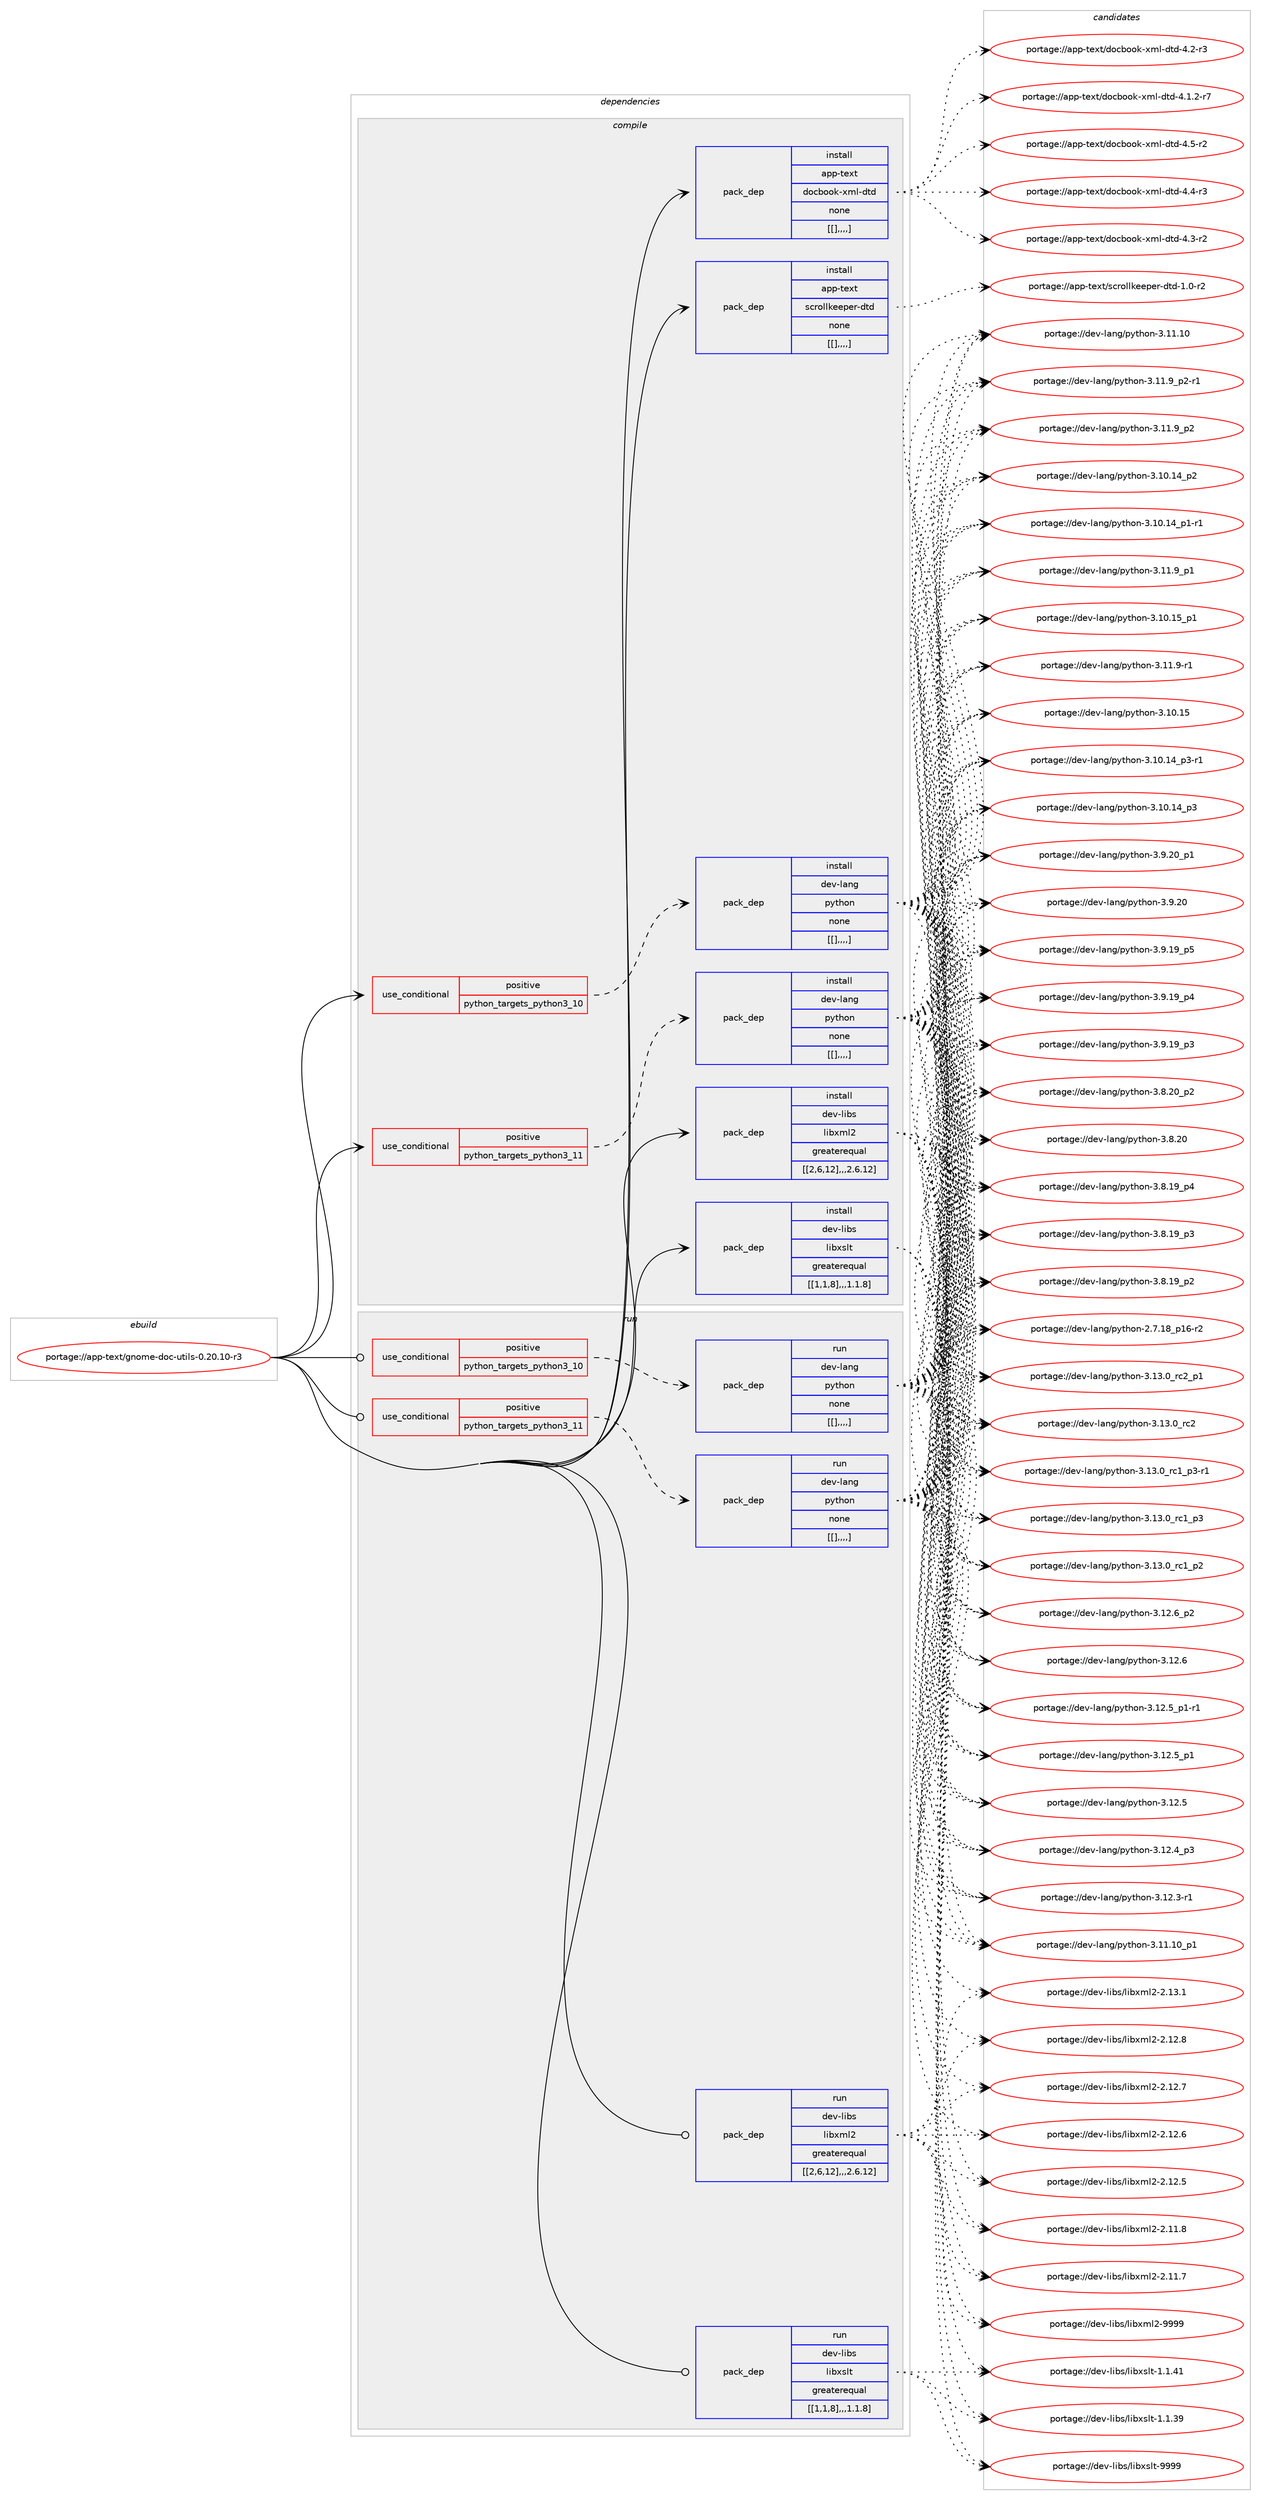 digraph prolog {

# *************
# Graph options
# *************

newrank=true;
concentrate=true;
compound=true;
graph [rankdir=LR,fontname=Helvetica,fontsize=10,ranksep=1.5];#, ranksep=2.5, nodesep=0.2];
edge  [arrowhead=vee];
node  [fontname=Helvetica,fontsize=10];

# **********
# The ebuild
# **********

subgraph cluster_leftcol {
color=gray;
label=<<i>ebuild</i>>;
id [label="portage://app-text/gnome-doc-utils-0.20.10-r3", color=red, width=4, href="../app-text/gnome-doc-utils-0.20.10-r3.svg"];
}

# ****************
# The dependencies
# ****************

subgraph cluster_midcol {
color=gray;
label=<<i>dependencies</i>>;
subgraph cluster_compile {
fillcolor="#eeeeee";
style=filled;
label=<<i>compile</i>>;
subgraph cond15336 {
dependency55245 [label=<<TABLE BORDER="0" CELLBORDER="1" CELLSPACING="0" CELLPADDING="4"><TR><TD ROWSPAN="3" CELLPADDING="10">use_conditional</TD></TR><TR><TD>positive</TD></TR><TR><TD>python_targets_python3_10</TD></TR></TABLE>>, shape=none, color=red];
subgraph pack39420 {
dependency55246 [label=<<TABLE BORDER="0" CELLBORDER="1" CELLSPACING="0" CELLPADDING="4" WIDTH="220"><TR><TD ROWSPAN="6" CELLPADDING="30">pack_dep</TD></TR><TR><TD WIDTH="110">install</TD></TR><TR><TD>dev-lang</TD></TR><TR><TD>python</TD></TR><TR><TD>none</TD></TR><TR><TD>[[],,,,]</TD></TR></TABLE>>, shape=none, color=blue];
}
dependency55245:e -> dependency55246:w [weight=20,style="dashed",arrowhead="vee"];
}
id:e -> dependency55245:w [weight=20,style="solid",arrowhead="vee"];
subgraph cond15337 {
dependency55247 [label=<<TABLE BORDER="0" CELLBORDER="1" CELLSPACING="0" CELLPADDING="4"><TR><TD ROWSPAN="3" CELLPADDING="10">use_conditional</TD></TR><TR><TD>positive</TD></TR><TR><TD>python_targets_python3_11</TD></TR></TABLE>>, shape=none, color=red];
subgraph pack39421 {
dependency55248 [label=<<TABLE BORDER="0" CELLBORDER="1" CELLSPACING="0" CELLPADDING="4" WIDTH="220"><TR><TD ROWSPAN="6" CELLPADDING="30">pack_dep</TD></TR><TR><TD WIDTH="110">install</TD></TR><TR><TD>dev-lang</TD></TR><TR><TD>python</TD></TR><TR><TD>none</TD></TR><TR><TD>[[],,,,]</TD></TR></TABLE>>, shape=none, color=blue];
}
dependency55247:e -> dependency55248:w [weight=20,style="dashed",arrowhead="vee"];
}
id:e -> dependency55247:w [weight=20,style="solid",arrowhead="vee"];
subgraph pack39422 {
dependency55249 [label=<<TABLE BORDER="0" CELLBORDER="1" CELLSPACING="0" CELLPADDING="4" WIDTH="220"><TR><TD ROWSPAN="6" CELLPADDING="30">pack_dep</TD></TR><TR><TD WIDTH="110">install</TD></TR><TR><TD>app-text</TD></TR><TR><TD>docbook-xml-dtd</TD></TR><TR><TD>none</TD></TR><TR><TD>[[],,,,]</TD></TR></TABLE>>, shape=none, color=blue];
}
id:e -> dependency55249:w [weight=20,style="solid",arrowhead="vee"];
subgraph pack39423 {
dependency55250 [label=<<TABLE BORDER="0" CELLBORDER="1" CELLSPACING="0" CELLPADDING="4" WIDTH="220"><TR><TD ROWSPAN="6" CELLPADDING="30">pack_dep</TD></TR><TR><TD WIDTH="110">install</TD></TR><TR><TD>app-text</TD></TR><TR><TD>scrollkeeper-dtd</TD></TR><TR><TD>none</TD></TR><TR><TD>[[],,,,]</TD></TR></TABLE>>, shape=none, color=blue];
}
id:e -> dependency55250:w [weight=20,style="solid",arrowhead="vee"];
subgraph pack39424 {
dependency55251 [label=<<TABLE BORDER="0" CELLBORDER="1" CELLSPACING="0" CELLPADDING="4" WIDTH="220"><TR><TD ROWSPAN="6" CELLPADDING="30">pack_dep</TD></TR><TR><TD WIDTH="110">install</TD></TR><TR><TD>dev-libs</TD></TR><TR><TD>libxml2</TD></TR><TR><TD>greaterequal</TD></TR><TR><TD>[[2,6,12],,,2.6.12]</TD></TR></TABLE>>, shape=none, color=blue];
}
id:e -> dependency55251:w [weight=20,style="solid",arrowhead="vee"];
subgraph pack39425 {
dependency55252 [label=<<TABLE BORDER="0" CELLBORDER="1" CELLSPACING="0" CELLPADDING="4" WIDTH="220"><TR><TD ROWSPAN="6" CELLPADDING="30">pack_dep</TD></TR><TR><TD WIDTH="110">install</TD></TR><TR><TD>dev-libs</TD></TR><TR><TD>libxslt</TD></TR><TR><TD>greaterequal</TD></TR><TR><TD>[[1,1,8],,,1.1.8]</TD></TR></TABLE>>, shape=none, color=blue];
}
id:e -> dependency55252:w [weight=20,style="solid",arrowhead="vee"];
}
subgraph cluster_compileandrun {
fillcolor="#eeeeee";
style=filled;
label=<<i>compile and run</i>>;
}
subgraph cluster_run {
fillcolor="#eeeeee";
style=filled;
label=<<i>run</i>>;
subgraph cond15338 {
dependency55253 [label=<<TABLE BORDER="0" CELLBORDER="1" CELLSPACING="0" CELLPADDING="4"><TR><TD ROWSPAN="3" CELLPADDING="10">use_conditional</TD></TR><TR><TD>positive</TD></TR><TR><TD>python_targets_python3_10</TD></TR></TABLE>>, shape=none, color=red];
subgraph pack39426 {
dependency55254 [label=<<TABLE BORDER="0" CELLBORDER="1" CELLSPACING="0" CELLPADDING="4" WIDTH="220"><TR><TD ROWSPAN="6" CELLPADDING="30">pack_dep</TD></TR><TR><TD WIDTH="110">run</TD></TR><TR><TD>dev-lang</TD></TR><TR><TD>python</TD></TR><TR><TD>none</TD></TR><TR><TD>[[],,,,]</TD></TR></TABLE>>, shape=none, color=blue];
}
dependency55253:e -> dependency55254:w [weight=20,style="dashed",arrowhead="vee"];
}
id:e -> dependency55253:w [weight=20,style="solid",arrowhead="odot"];
subgraph cond15339 {
dependency55255 [label=<<TABLE BORDER="0" CELLBORDER="1" CELLSPACING="0" CELLPADDING="4"><TR><TD ROWSPAN="3" CELLPADDING="10">use_conditional</TD></TR><TR><TD>positive</TD></TR><TR><TD>python_targets_python3_11</TD></TR></TABLE>>, shape=none, color=red];
subgraph pack39427 {
dependency55256 [label=<<TABLE BORDER="0" CELLBORDER="1" CELLSPACING="0" CELLPADDING="4" WIDTH="220"><TR><TD ROWSPAN="6" CELLPADDING="30">pack_dep</TD></TR><TR><TD WIDTH="110">run</TD></TR><TR><TD>dev-lang</TD></TR><TR><TD>python</TD></TR><TR><TD>none</TD></TR><TR><TD>[[],,,,]</TD></TR></TABLE>>, shape=none, color=blue];
}
dependency55255:e -> dependency55256:w [weight=20,style="dashed",arrowhead="vee"];
}
id:e -> dependency55255:w [weight=20,style="solid",arrowhead="odot"];
subgraph pack39428 {
dependency55257 [label=<<TABLE BORDER="0" CELLBORDER="1" CELLSPACING="0" CELLPADDING="4" WIDTH="220"><TR><TD ROWSPAN="6" CELLPADDING="30">pack_dep</TD></TR><TR><TD WIDTH="110">run</TD></TR><TR><TD>dev-libs</TD></TR><TR><TD>libxml2</TD></TR><TR><TD>greaterequal</TD></TR><TR><TD>[[2,6,12],,,2.6.12]</TD></TR></TABLE>>, shape=none, color=blue];
}
id:e -> dependency55257:w [weight=20,style="solid",arrowhead="odot"];
subgraph pack39429 {
dependency55258 [label=<<TABLE BORDER="0" CELLBORDER="1" CELLSPACING="0" CELLPADDING="4" WIDTH="220"><TR><TD ROWSPAN="6" CELLPADDING="30">pack_dep</TD></TR><TR><TD WIDTH="110">run</TD></TR><TR><TD>dev-libs</TD></TR><TR><TD>libxslt</TD></TR><TR><TD>greaterequal</TD></TR><TR><TD>[[1,1,8],,,1.1.8]</TD></TR></TABLE>>, shape=none, color=blue];
}
id:e -> dependency55258:w [weight=20,style="solid",arrowhead="odot"];
}
}

# **************
# The candidates
# **************

subgraph cluster_choices {
rank=same;
color=gray;
label=<<i>candidates</i>>;

subgraph choice39420 {
color=black;
nodesep=1;
choice100101118451089711010347112121116104111110455146495146489511499509511249 [label="portage://dev-lang/python-3.13.0_rc2_p1", color=red, width=4,href="../dev-lang/python-3.13.0_rc2_p1.svg"];
choice10010111845108971101034711212111610411111045514649514648951149950 [label="portage://dev-lang/python-3.13.0_rc2", color=red, width=4,href="../dev-lang/python-3.13.0_rc2.svg"];
choice1001011184510897110103471121211161041111104551464951464895114994995112514511449 [label="portage://dev-lang/python-3.13.0_rc1_p3-r1", color=red, width=4,href="../dev-lang/python-3.13.0_rc1_p3-r1.svg"];
choice100101118451089711010347112121116104111110455146495146489511499499511251 [label="portage://dev-lang/python-3.13.0_rc1_p3", color=red, width=4,href="../dev-lang/python-3.13.0_rc1_p3.svg"];
choice100101118451089711010347112121116104111110455146495146489511499499511250 [label="portage://dev-lang/python-3.13.0_rc1_p2", color=red, width=4,href="../dev-lang/python-3.13.0_rc1_p2.svg"];
choice100101118451089711010347112121116104111110455146495046549511250 [label="portage://dev-lang/python-3.12.6_p2", color=red, width=4,href="../dev-lang/python-3.12.6_p2.svg"];
choice10010111845108971101034711212111610411111045514649504654 [label="portage://dev-lang/python-3.12.6", color=red, width=4,href="../dev-lang/python-3.12.6.svg"];
choice1001011184510897110103471121211161041111104551464950465395112494511449 [label="portage://dev-lang/python-3.12.5_p1-r1", color=red, width=4,href="../dev-lang/python-3.12.5_p1-r1.svg"];
choice100101118451089711010347112121116104111110455146495046539511249 [label="portage://dev-lang/python-3.12.5_p1", color=red, width=4,href="../dev-lang/python-3.12.5_p1.svg"];
choice10010111845108971101034711212111610411111045514649504653 [label="portage://dev-lang/python-3.12.5", color=red, width=4,href="../dev-lang/python-3.12.5.svg"];
choice100101118451089711010347112121116104111110455146495046529511251 [label="portage://dev-lang/python-3.12.4_p3", color=red, width=4,href="../dev-lang/python-3.12.4_p3.svg"];
choice100101118451089711010347112121116104111110455146495046514511449 [label="portage://dev-lang/python-3.12.3-r1", color=red, width=4,href="../dev-lang/python-3.12.3-r1.svg"];
choice10010111845108971101034711212111610411111045514649494649489511249 [label="portage://dev-lang/python-3.11.10_p1", color=red, width=4,href="../dev-lang/python-3.11.10_p1.svg"];
choice1001011184510897110103471121211161041111104551464949464948 [label="portage://dev-lang/python-3.11.10", color=red, width=4,href="../dev-lang/python-3.11.10.svg"];
choice1001011184510897110103471121211161041111104551464949465795112504511449 [label="portage://dev-lang/python-3.11.9_p2-r1", color=red, width=4,href="../dev-lang/python-3.11.9_p2-r1.svg"];
choice100101118451089711010347112121116104111110455146494946579511250 [label="portage://dev-lang/python-3.11.9_p2", color=red, width=4,href="../dev-lang/python-3.11.9_p2.svg"];
choice100101118451089711010347112121116104111110455146494946579511249 [label="portage://dev-lang/python-3.11.9_p1", color=red, width=4,href="../dev-lang/python-3.11.9_p1.svg"];
choice100101118451089711010347112121116104111110455146494946574511449 [label="portage://dev-lang/python-3.11.9-r1", color=red, width=4,href="../dev-lang/python-3.11.9-r1.svg"];
choice10010111845108971101034711212111610411111045514649484649539511249 [label="portage://dev-lang/python-3.10.15_p1", color=red, width=4,href="../dev-lang/python-3.10.15_p1.svg"];
choice1001011184510897110103471121211161041111104551464948464953 [label="portage://dev-lang/python-3.10.15", color=red, width=4,href="../dev-lang/python-3.10.15.svg"];
choice100101118451089711010347112121116104111110455146494846495295112514511449 [label="portage://dev-lang/python-3.10.14_p3-r1", color=red, width=4,href="../dev-lang/python-3.10.14_p3-r1.svg"];
choice10010111845108971101034711212111610411111045514649484649529511251 [label="portage://dev-lang/python-3.10.14_p3", color=red, width=4,href="../dev-lang/python-3.10.14_p3.svg"];
choice10010111845108971101034711212111610411111045514649484649529511250 [label="portage://dev-lang/python-3.10.14_p2", color=red, width=4,href="../dev-lang/python-3.10.14_p2.svg"];
choice100101118451089711010347112121116104111110455146494846495295112494511449 [label="portage://dev-lang/python-3.10.14_p1-r1", color=red, width=4,href="../dev-lang/python-3.10.14_p1-r1.svg"];
choice100101118451089711010347112121116104111110455146574650489511249 [label="portage://dev-lang/python-3.9.20_p1", color=red, width=4,href="../dev-lang/python-3.9.20_p1.svg"];
choice10010111845108971101034711212111610411111045514657465048 [label="portage://dev-lang/python-3.9.20", color=red, width=4,href="../dev-lang/python-3.9.20.svg"];
choice100101118451089711010347112121116104111110455146574649579511253 [label="portage://dev-lang/python-3.9.19_p5", color=red, width=4,href="../dev-lang/python-3.9.19_p5.svg"];
choice100101118451089711010347112121116104111110455146574649579511252 [label="portage://dev-lang/python-3.9.19_p4", color=red, width=4,href="../dev-lang/python-3.9.19_p4.svg"];
choice100101118451089711010347112121116104111110455146574649579511251 [label="portage://dev-lang/python-3.9.19_p3", color=red, width=4,href="../dev-lang/python-3.9.19_p3.svg"];
choice100101118451089711010347112121116104111110455146564650489511250 [label="portage://dev-lang/python-3.8.20_p2", color=red, width=4,href="../dev-lang/python-3.8.20_p2.svg"];
choice10010111845108971101034711212111610411111045514656465048 [label="portage://dev-lang/python-3.8.20", color=red, width=4,href="../dev-lang/python-3.8.20.svg"];
choice100101118451089711010347112121116104111110455146564649579511252 [label="portage://dev-lang/python-3.8.19_p4", color=red, width=4,href="../dev-lang/python-3.8.19_p4.svg"];
choice100101118451089711010347112121116104111110455146564649579511251 [label="portage://dev-lang/python-3.8.19_p3", color=red, width=4,href="../dev-lang/python-3.8.19_p3.svg"];
choice100101118451089711010347112121116104111110455146564649579511250 [label="portage://dev-lang/python-3.8.19_p2", color=red, width=4,href="../dev-lang/python-3.8.19_p2.svg"];
choice100101118451089711010347112121116104111110455046554649569511249544511450 [label="portage://dev-lang/python-2.7.18_p16-r2", color=red, width=4,href="../dev-lang/python-2.7.18_p16-r2.svg"];
dependency55246:e -> choice100101118451089711010347112121116104111110455146495146489511499509511249:w [style=dotted,weight="100"];
dependency55246:e -> choice10010111845108971101034711212111610411111045514649514648951149950:w [style=dotted,weight="100"];
dependency55246:e -> choice1001011184510897110103471121211161041111104551464951464895114994995112514511449:w [style=dotted,weight="100"];
dependency55246:e -> choice100101118451089711010347112121116104111110455146495146489511499499511251:w [style=dotted,weight="100"];
dependency55246:e -> choice100101118451089711010347112121116104111110455146495146489511499499511250:w [style=dotted,weight="100"];
dependency55246:e -> choice100101118451089711010347112121116104111110455146495046549511250:w [style=dotted,weight="100"];
dependency55246:e -> choice10010111845108971101034711212111610411111045514649504654:w [style=dotted,weight="100"];
dependency55246:e -> choice1001011184510897110103471121211161041111104551464950465395112494511449:w [style=dotted,weight="100"];
dependency55246:e -> choice100101118451089711010347112121116104111110455146495046539511249:w [style=dotted,weight="100"];
dependency55246:e -> choice10010111845108971101034711212111610411111045514649504653:w [style=dotted,weight="100"];
dependency55246:e -> choice100101118451089711010347112121116104111110455146495046529511251:w [style=dotted,weight="100"];
dependency55246:e -> choice100101118451089711010347112121116104111110455146495046514511449:w [style=dotted,weight="100"];
dependency55246:e -> choice10010111845108971101034711212111610411111045514649494649489511249:w [style=dotted,weight="100"];
dependency55246:e -> choice1001011184510897110103471121211161041111104551464949464948:w [style=dotted,weight="100"];
dependency55246:e -> choice1001011184510897110103471121211161041111104551464949465795112504511449:w [style=dotted,weight="100"];
dependency55246:e -> choice100101118451089711010347112121116104111110455146494946579511250:w [style=dotted,weight="100"];
dependency55246:e -> choice100101118451089711010347112121116104111110455146494946579511249:w [style=dotted,weight="100"];
dependency55246:e -> choice100101118451089711010347112121116104111110455146494946574511449:w [style=dotted,weight="100"];
dependency55246:e -> choice10010111845108971101034711212111610411111045514649484649539511249:w [style=dotted,weight="100"];
dependency55246:e -> choice1001011184510897110103471121211161041111104551464948464953:w [style=dotted,weight="100"];
dependency55246:e -> choice100101118451089711010347112121116104111110455146494846495295112514511449:w [style=dotted,weight="100"];
dependency55246:e -> choice10010111845108971101034711212111610411111045514649484649529511251:w [style=dotted,weight="100"];
dependency55246:e -> choice10010111845108971101034711212111610411111045514649484649529511250:w [style=dotted,weight="100"];
dependency55246:e -> choice100101118451089711010347112121116104111110455146494846495295112494511449:w [style=dotted,weight="100"];
dependency55246:e -> choice100101118451089711010347112121116104111110455146574650489511249:w [style=dotted,weight="100"];
dependency55246:e -> choice10010111845108971101034711212111610411111045514657465048:w [style=dotted,weight="100"];
dependency55246:e -> choice100101118451089711010347112121116104111110455146574649579511253:w [style=dotted,weight="100"];
dependency55246:e -> choice100101118451089711010347112121116104111110455146574649579511252:w [style=dotted,weight="100"];
dependency55246:e -> choice100101118451089711010347112121116104111110455146574649579511251:w [style=dotted,weight="100"];
dependency55246:e -> choice100101118451089711010347112121116104111110455146564650489511250:w [style=dotted,weight="100"];
dependency55246:e -> choice10010111845108971101034711212111610411111045514656465048:w [style=dotted,weight="100"];
dependency55246:e -> choice100101118451089711010347112121116104111110455146564649579511252:w [style=dotted,weight="100"];
dependency55246:e -> choice100101118451089711010347112121116104111110455146564649579511251:w [style=dotted,weight="100"];
dependency55246:e -> choice100101118451089711010347112121116104111110455146564649579511250:w [style=dotted,weight="100"];
dependency55246:e -> choice100101118451089711010347112121116104111110455046554649569511249544511450:w [style=dotted,weight="100"];
}
subgraph choice39421 {
color=black;
nodesep=1;
choice100101118451089711010347112121116104111110455146495146489511499509511249 [label="portage://dev-lang/python-3.13.0_rc2_p1", color=red, width=4,href="../dev-lang/python-3.13.0_rc2_p1.svg"];
choice10010111845108971101034711212111610411111045514649514648951149950 [label="portage://dev-lang/python-3.13.0_rc2", color=red, width=4,href="../dev-lang/python-3.13.0_rc2.svg"];
choice1001011184510897110103471121211161041111104551464951464895114994995112514511449 [label="portage://dev-lang/python-3.13.0_rc1_p3-r1", color=red, width=4,href="../dev-lang/python-3.13.0_rc1_p3-r1.svg"];
choice100101118451089711010347112121116104111110455146495146489511499499511251 [label="portage://dev-lang/python-3.13.0_rc1_p3", color=red, width=4,href="../dev-lang/python-3.13.0_rc1_p3.svg"];
choice100101118451089711010347112121116104111110455146495146489511499499511250 [label="portage://dev-lang/python-3.13.0_rc1_p2", color=red, width=4,href="../dev-lang/python-3.13.0_rc1_p2.svg"];
choice100101118451089711010347112121116104111110455146495046549511250 [label="portage://dev-lang/python-3.12.6_p2", color=red, width=4,href="../dev-lang/python-3.12.6_p2.svg"];
choice10010111845108971101034711212111610411111045514649504654 [label="portage://dev-lang/python-3.12.6", color=red, width=4,href="../dev-lang/python-3.12.6.svg"];
choice1001011184510897110103471121211161041111104551464950465395112494511449 [label="portage://dev-lang/python-3.12.5_p1-r1", color=red, width=4,href="../dev-lang/python-3.12.5_p1-r1.svg"];
choice100101118451089711010347112121116104111110455146495046539511249 [label="portage://dev-lang/python-3.12.5_p1", color=red, width=4,href="../dev-lang/python-3.12.5_p1.svg"];
choice10010111845108971101034711212111610411111045514649504653 [label="portage://dev-lang/python-3.12.5", color=red, width=4,href="../dev-lang/python-3.12.5.svg"];
choice100101118451089711010347112121116104111110455146495046529511251 [label="portage://dev-lang/python-3.12.4_p3", color=red, width=4,href="../dev-lang/python-3.12.4_p3.svg"];
choice100101118451089711010347112121116104111110455146495046514511449 [label="portage://dev-lang/python-3.12.3-r1", color=red, width=4,href="../dev-lang/python-3.12.3-r1.svg"];
choice10010111845108971101034711212111610411111045514649494649489511249 [label="portage://dev-lang/python-3.11.10_p1", color=red, width=4,href="../dev-lang/python-3.11.10_p1.svg"];
choice1001011184510897110103471121211161041111104551464949464948 [label="portage://dev-lang/python-3.11.10", color=red, width=4,href="../dev-lang/python-3.11.10.svg"];
choice1001011184510897110103471121211161041111104551464949465795112504511449 [label="portage://dev-lang/python-3.11.9_p2-r1", color=red, width=4,href="../dev-lang/python-3.11.9_p2-r1.svg"];
choice100101118451089711010347112121116104111110455146494946579511250 [label="portage://dev-lang/python-3.11.9_p2", color=red, width=4,href="../dev-lang/python-3.11.9_p2.svg"];
choice100101118451089711010347112121116104111110455146494946579511249 [label="portage://dev-lang/python-3.11.9_p1", color=red, width=4,href="../dev-lang/python-3.11.9_p1.svg"];
choice100101118451089711010347112121116104111110455146494946574511449 [label="portage://dev-lang/python-3.11.9-r1", color=red, width=4,href="../dev-lang/python-3.11.9-r1.svg"];
choice10010111845108971101034711212111610411111045514649484649539511249 [label="portage://dev-lang/python-3.10.15_p1", color=red, width=4,href="../dev-lang/python-3.10.15_p1.svg"];
choice1001011184510897110103471121211161041111104551464948464953 [label="portage://dev-lang/python-3.10.15", color=red, width=4,href="../dev-lang/python-3.10.15.svg"];
choice100101118451089711010347112121116104111110455146494846495295112514511449 [label="portage://dev-lang/python-3.10.14_p3-r1", color=red, width=4,href="../dev-lang/python-3.10.14_p3-r1.svg"];
choice10010111845108971101034711212111610411111045514649484649529511251 [label="portage://dev-lang/python-3.10.14_p3", color=red, width=4,href="../dev-lang/python-3.10.14_p3.svg"];
choice10010111845108971101034711212111610411111045514649484649529511250 [label="portage://dev-lang/python-3.10.14_p2", color=red, width=4,href="../dev-lang/python-3.10.14_p2.svg"];
choice100101118451089711010347112121116104111110455146494846495295112494511449 [label="portage://dev-lang/python-3.10.14_p1-r1", color=red, width=4,href="../dev-lang/python-3.10.14_p1-r1.svg"];
choice100101118451089711010347112121116104111110455146574650489511249 [label="portage://dev-lang/python-3.9.20_p1", color=red, width=4,href="../dev-lang/python-3.9.20_p1.svg"];
choice10010111845108971101034711212111610411111045514657465048 [label="portage://dev-lang/python-3.9.20", color=red, width=4,href="../dev-lang/python-3.9.20.svg"];
choice100101118451089711010347112121116104111110455146574649579511253 [label="portage://dev-lang/python-3.9.19_p5", color=red, width=4,href="../dev-lang/python-3.9.19_p5.svg"];
choice100101118451089711010347112121116104111110455146574649579511252 [label="portage://dev-lang/python-3.9.19_p4", color=red, width=4,href="../dev-lang/python-3.9.19_p4.svg"];
choice100101118451089711010347112121116104111110455146574649579511251 [label="portage://dev-lang/python-3.9.19_p3", color=red, width=4,href="../dev-lang/python-3.9.19_p3.svg"];
choice100101118451089711010347112121116104111110455146564650489511250 [label="portage://dev-lang/python-3.8.20_p2", color=red, width=4,href="../dev-lang/python-3.8.20_p2.svg"];
choice10010111845108971101034711212111610411111045514656465048 [label="portage://dev-lang/python-3.8.20", color=red, width=4,href="../dev-lang/python-3.8.20.svg"];
choice100101118451089711010347112121116104111110455146564649579511252 [label="portage://dev-lang/python-3.8.19_p4", color=red, width=4,href="../dev-lang/python-3.8.19_p4.svg"];
choice100101118451089711010347112121116104111110455146564649579511251 [label="portage://dev-lang/python-3.8.19_p3", color=red, width=4,href="../dev-lang/python-3.8.19_p3.svg"];
choice100101118451089711010347112121116104111110455146564649579511250 [label="portage://dev-lang/python-3.8.19_p2", color=red, width=4,href="../dev-lang/python-3.8.19_p2.svg"];
choice100101118451089711010347112121116104111110455046554649569511249544511450 [label="portage://dev-lang/python-2.7.18_p16-r2", color=red, width=4,href="../dev-lang/python-2.7.18_p16-r2.svg"];
dependency55248:e -> choice100101118451089711010347112121116104111110455146495146489511499509511249:w [style=dotted,weight="100"];
dependency55248:e -> choice10010111845108971101034711212111610411111045514649514648951149950:w [style=dotted,weight="100"];
dependency55248:e -> choice1001011184510897110103471121211161041111104551464951464895114994995112514511449:w [style=dotted,weight="100"];
dependency55248:e -> choice100101118451089711010347112121116104111110455146495146489511499499511251:w [style=dotted,weight="100"];
dependency55248:e -> choice100101118451089711010347112121116104111110455146495146489511499499511250:w [style=dotted,weight="100"];
dependency55248:e -> choice100101118451089711010347112121116104111110455146495046549511250:w [style=dotted,weight="100"];
dependency55248:e -> choice10010111845108971101034711212111610411111045514649504654:w [style=dotted,weight="100"];
dependency55248:e -> choice1001011184510897110103471121211161041111104551464950465395112494511449:w [style=dotted,weight="100"];
dependency55248:e -> choice100101118451089711010347112121116104111110455146495046539511249:w [style=dotted,weight="100"];
dependency55248:e -> choice10010111845108971101034711212111610411111045514649504653:w [style=dotted,weight="100"];
dependency55248:e -> choice100101118451089711010347112121116104111110455146495046529511251:w [style=dotted,weight="100"];
dependency55248:e -> choice100101118451089711010347112121116104111110455146495046514511449:w [style=dotted,weight="100"];
dependency55248:e -> choice10010111845108971101034711212111610411111045514649494649489511249:w [style=dotted,weight="100"];
dependency55248:e -> choice1001011184510897110103471121211161041111104551464949464948:w [style=dotted,weight="100"];
dependency55248:e -> choice1001011184510897110103471121211161041111104551464949465795112504511449:w [style=dotted,weight="100"];
dependency55248:e -> choice100101118451089711010347112121116104111110455146494946579511250:w [style=dotted,weight="100"];
dependency55248:e -> choice100101118451089711010347112121116104111110455146494946579511249:w [style=dotted,weight="100"];
dependency55248:e -> choice100101118451089711010347112121116104111110455146494946574511449:w [style=dotted,weight="100"];
dependency55248:e -> choice10010111845108971101034711212111610411111045514649484649539511249:w [style=dotted,weight="100"];
dependency55248:e -> choice1001011184510897110103471121211161041111104551464948464953:w [style=dotted,weight="100"];
dependency55248:e -> choice100101118451089711010347112121116104111110455146494846495295112514511449:w [style=dotted,weight="100"];
dependency55248:e -> choice10010111845108971101034711212111610411111045514649484649529511251:w [style=dotted,weight="100"];
dependency55248:e -> choice10010111845108971101034711212111610411111045514649484649529511250:w [style=dotted,weight="100"];
dependency55248:e -> choice100101118451089711010347112121116104111110455146494846495295112494511449:w [style=dotted,weight="100"];
dependency55248:e -> choice100101118451089711010347112121116104111110455146574650489511249:w [style=dotted,weight="100"];
dependency55248:e -> choice10010111845108971101034711212111610411111045514657465048:w [style=dotted,weight="100"];
dependency55248:e -> choice100101118451089711010347112121116104111110455146574649579511253:w [style=dotted,weight="100"];
dependency55248:e -> choice100101118451089711010347112121116104111110455146574649579511252:w [style=dotted,weight="100"];
dependency55248:e -> choice100101118451089711010347112121116104111110455146574649579511251:w [style=dotted,weight="100"];
dependency55248:e -> choice100101118451089711010347112121116104111110455146564650489511250:w [style=dotted,weight="100"];
dependency55248:e -> choice10010111845108971101034711212111610411111045514656465048:w [style=dotted,weight="100"];
dependency55248:e -> choice100101118451089711010347112121116104111110455146564649579511252:w [style=dotted,weight="100"];
dependency55248:e -> choice100101118451089711010347112121116104111110455146564649579511251:w [style=dotted,weight="100"];
dependency55248:e -> choice100101118451089711010347112121116104111110455146564649579511250:w [style=dotted,weight="100"];
dependency55248:e -> choice100101118451089711010347112121116104111110455046554649569511249544511450:w [style=dotted,weight="100"];
}
subgraph choice39422 {
color=black;
nodesep=1;
choice97112112451161011201164710011199981111111074512010910845100116100455246534511450 [label="portage://app-text/docbook-xml-dtd-4.5-r2", color=red, width=4,href="../app-text/docbook-xml-dtd-4.5-r2.svg"];
choice97112112451161011201164710011199981111111074512010910845100116100455246524511451 [label="portage://app-text/docbook-xml-dtd-4.4-r3", color=red, width=4,href="../app-text/docbook-xml-dtd-4.4-r3.svg"];
choice97112112451161011201164710011199981111111074512010910845100116100455246514511450 [label="portage://app-text/docbook-xml-dtd-4.3-r2", color=red, width=4,href="../app-text/docbook-xml-dtd-4.3-r2.svg"];
choice97112112451161011201164710011199981111111074512010910845100116100455246504511451 [label="portage://app-text/docbook-xml-dtd-4.2-r3", color=red, width=4,href="../app-text/docbook-xml-dtd-4.2-r3.svg"];
choice971121124511610112011647100111999811111110745120109108451001161004552464946504511455 [label="portage://app-text/docbook-xml-dtd-4.1.2-r7", color=red, width=4,href="../app-text/docbook-xml-dtd-4.1.2-r7.svg"];
dependency55249:e -> choice97112112451161011201164710011199981111111074512010910845100116100455246534511450:w [style=dotted,weight="100"];
dependency55249:e -> choice97112112451161011201164710011199981111111074512010910845100116100455246524511451:w [style=dotted,weight="100"];
dependency55249:e -> choice97112112451161011201164710011199981111111074512010910845100116100455246514511450:w [style=dotted,weight="100"];
dependency55249:e -> choice97112112451161011201164710011199981111111074512010910845100116100455246504511451:w [style=dotted,weight="100"];
dependency55249:e -> choice971121124511610112011647100111999811111110745120109108451001161004552464946504511455:w [style=dotted,weight="100"];
}
subgraph choice39423 {
color=black;
nodesep=1;
choice9711211245116101120116471159911411110810810710110111210111445100116100454946484511450 [label="portage://app-text/scrollkeeper-dtd-1.0-r2", color=red, width=4,href="../app-text/scrollkeeper-dtd-1.0-r2.svg"];
dependency55250:e -> choice9711211245116101120116471159911411110810810710110111210111445100116100454946484511450:w [style=dotted,weight="100"];
}
subgraph choice39424 {
color=black;
nodesep=1;
choice10010111845108105981154710810598120109108504557575757 [label="portage://dev-libs/libxml2-9999", color=red, width=4,href="../dev-libs/libxml2-9999.svg"];
choice100101118451081059811547108105981201091085045504649514649 [label="portage://dev-libs/libxml2-2.13.1", color=red, width=4,href="../dev-libs/libxml2-2.13.1.svg"];
choice100101118451081059811547108105981201091085045504649504656 [label="portage://dev-libs/libxml2-2.12.8", color=red, width=4,href="../dev-libs/libxml2-2.12.8.svg"];
choice100101118451081059811547108105981201091085045504649504655 [label="portage://dev-libs/libxml2-2.12.7", color=red, width=4,href="../dev-libs/libxml2-2.12.7.svg"];
choice100101118451081059811547108105981201091085045504649504654 [label="portage://dev-libs/libxml2-2.12.6", color=red, width=4,href="../dev-libs/libxml2-2.12.6.svg"];
choice100101118451081059811547108105981201091085045504649504653 [label="portage://dev-libs/libxml2-2.12.5", color=red, width=4,href="../dev-libs/libxml2-2.12.5.svg"];
choice100101118451081059811547108105981201091085045504649494656 [label="portage://dev-libs/libxml2-2.11.8", color=red, width=4,href="../dev-libs/libxml2-2.11.8.svg"];
choice100101118451081059811547108105981201091085045504649494655 [label="portage://dev-libs/libxml2-2.11.7", color=red, width=4,href="../dev-libs/libxml2-2.11.7.svg"];
dependency55251:e -> choice10010111845108105981154710810598120109108504557575757:w [style=dotted,weight="100"];
dependency55251:e -> choice100101118451081059811547108105981201091085045504649514649:w [style=dotted,weight="100"];
dependency55251:e -> choice100101118451081059811547108105981201091085045504649504656:w [style=dotted,weight="100"];
dependency55251:e -> choice100101118451081059811547108105981201091085045504649504655:w [style=dotted,weight="100"];
dependency55251:e -> choice100101118451081059811547108105981201091085045504649504654:w [style=dotted,weight="100"];
dependency55251:e -> choice100101118451081059811547108105981201091085045504649504653:w [style=dotted,weight="100"];
dependency55251:e -> choice100101118451081059811547108105981201091085045504649494656:w [style=dotted,weight="100"];
dependency55251:e -> choice100101118451081059811547108105981201091085045504649494655:w [style=dotted,weight="100"];
}
subgraph choice39425 {
color=black;
nodesep=1;
choice100101118451081059811547108105981201151081164557575757 [label="portage://dev-libs/libxslt-9999", color=red, width=4,href="../dev-libs/libxslt-9999.svg"];
choice1001011184510810598115471081059812011510811645494649465249 [label="portage://dev-libs/libxslt-1.1.41", color=red, width=4,href="../dev-libs/libxslt-1.1.41.svg"];
choice1001011184510810598115471081059812011510811645494649465157 [label="portage://dev-libs/libxslt-1.1.39", color=red, width=4,href="../dev-libs/libxslt-1.1.39.svg"];
dependency55252:e -> choice100101118451081059811547108105981201151081164557575757:w [style=dotted,weight="100"];
dependency55252:e -> choice1001011184510810598115471081059812011510811645494649465249:w [style=dotted,weight="100"];
dependency55252:e -> choice1001011184510810598115471081059812011510811645494649465157:w [style=dotted,weight="100"];
}
subgraph choice39426 {
color=black;
nodesep=1;
choice100101118451089711010347112121116104111110455146495146489511499509511249 [label="portage://dev-lang/python-3.13.0_rc2_p1", color=red, width=4,href="../dev-lang/python-3.13.0_rc2_p1.svg"];
choice10010111845108971101034711212111610411111045514649514648951149950 [label="portage://dev-lang/python-3.13.0_rc2", color=red, width=4,href="../dev-lang/python-3.13.0_rc2.svg"];
choice1001011184510897110103471121211161041111104551464951464895114994995112514511449 [label="portage://dev-lang/python-3.13.0_rc1_p3-r1", color=red, width=4,href="../dev-lang/python-3.13.0_rc1_p3-r1.svg"];
choice100101118451089711010347112121116104111110455146495146489511499499511251 [label="portage://dev-lang/python-3.13.0_rc1_p3", color=red, width=4,href="../dev-lang/python-3.13.0_rc1_p3.svg"];
choice100101118451089711010347112121116104111110455146495146489511499499511250 [label="portage://dev-lang/python-3.13.0_rc1_p2", color=red, width=4,href="../dev-lang/python-3.13.0_rc1_p2.svg"];
choice100101118451089711010347112121116104111110455146495046549511250 [label="portage://dev-lang/python-3.12.6_p2", color=red, width=4,href="../dev-lang/python-3.12.6_p2.svg"];
choice10010111845108971101034711212111610411111045514649504654 [label="portage://dev-lang/python-3.12.6", color=red, width=4,href="../dev-lang/python-3.12.6.svg"];
choice1001011184510897110103471121211161041111104551464950465395112494511449 [label="portage://dev-lang/python-3.12.5_p1-r1", color=red, width=4,href="../dev-lang/python-3.12.5_p1-r1.svg"];
choice100101118451089711010347112121116104111110455146495046539511249 [label="portage://dev-lang/python-3.12.5_p1", color=red, width=4,href="../dev-lang/python-3.12.5_p1.svg"];
choice10010111845108971101034711212111610411111045514649504653 [label="portage://dev-lang/python-3.12.5", color=red, width=4,href="../dev-lang/python-3.12.5.svg"];
choice100101118451089711010347112121116104111110455146495046529511251 [label="portage://dev-lang/python-3.12.4_p3", color=red, width=4,href="../dev-lang/python-3.12.4_p3.svg"];
choice100101118451089711010347112121116104111110455146495046514511449 [label="portage://dev-lang/python-3.12.3-r1", color=red, width=4,href="../dev-lang/python-3.12.3-r1.svg"];
choice10010111845108971101034711212111610411111045514649494649489511249 [label="portage://dev-lang/python-3.11.10_p1", color=red, width=4,href="../dev-lang/python-3.11.10_p1.svg"];
choice1001011184510897110103471121211161041111104551464949464948 [label="portage://dev-lang/python-3.11.10", color=red, width=4,href="../dev-lang/python-3.11.10.svg"];
choice1001011184510897110103471121211161041111104551464949465795112504511449 [label="portage://dev-lang/python-3.11.9_p2-r1", color=red, width=4,href="../dev-lang/python-3.11.9_p2-r1.svg"];
choice100101118451089711010347112121116104111110455146494946579511250 [label="portage://dev-lang/python-3.11.9_p2", color=red, width=4,href="../dev-lang/python-3.11.9_p2.svg"];
choice100101118451089711010347112121116104111110455146494946579511249 [label="portage://dev-lang/python-3.11.9_p1", color=red, width=4,href="../dev-lang/python-3.11.9_p1.svg"];
choice100101118451089711010347112121116104111110455146494946574511449 [label="portage://dev-lang/python-3.11.9-r1", color=red, width=4,href="../dev-lang/python-3.11.9-r1.svg"];
choice10010111845108971101034711212111610411111045514649484649539511249 [label="portage://dev-lang/python-3.10.15_p1", color=red, width=4,href="../dev-lang/python-3.10.15_p1.svg"];
choice1001011184510897110103471121211161041111104551464948464953 [label="portage://dev-lang/python-3.10.15", color=red, width=4,href="../dev-lang/python-3.10.15.svg"];
choice100101118451089711010347112121116104111110455146494846495295112514511449 [label="portage://dev-lang/python-3.10.14_p3-r1", color=red, width=4,href="../dev-lang/python-3.10.14_p3-r1.svg"];
choice10010111845108971101034711212111610411111045514649484649529511251 [label="portage://dev-lang/python-3.10.14_p3", color=red, width=4,href="../dev-lang/python-3.10.14_p3.svg"];
choice10010111845108971101034711212111610411111045514649484649529511250 [label="portage://dev-lang/python-3.10.14_p2", color=red, width=4,href="../dev-lang/python-3.10.14_p2.svg"];
choice100101118451089711010347112121116104111110455146494846495295112494511449 [label="portage://dev-lang/python-3.10.14_p1-r1", color=red, width=4,href="../dev-lang/python-3.10.14_p1-r1.svg"];
choice100101118451089711010347112121116104111110455146574650489511249 [label="portage://dev-lang/python-3.9.20_p1", color=red, width=4,href="../dev-lang/python-3.9.20_p1.svg"];
choice10010111845108971101034711212111610411111045514657465048 [label="portage://dev-lang/python-3.9.20", color=red, width=4,href="../dev-lang/python-3.9.20.svg"];
choice100101118451089711010347112121116104111110455146574649579511253 [label="portage://dev-lang/python-3.9.19_p5", color=red, width=4,href="../dev-lang/python-3.9.19_p5.svg"];
choice100101118451089711010347112121116104111110455146574649579511252 [label="portage://dev-lang/python-3.9.19_p4", color=red, width=4,href="../dev-lang/python-3.9.19_p4.svg"];
choice100101118451089711010347112121116104111110455146574649579511251 [label="portage://dev-lang/python-3.9.19_p3", color=red, width=4,href="../dev-lang/python-3.9.19_p3.svg"];
choice100101118451089711010347112121116104111110455146564650489511250 [label="portage://dev-lang/python-3.8.20_p2", color=red, width=4,href="../dev-lang/python-3.8.20_p2.svg"];
choice10010111845108971101034711212111610411111045514656465048 [label="portage://dev-lang/python-3.8.20", color=red, width=4,href="../dev-lang/python-3.8.20.svg"];
choice100101118451089711010347112121116104111110455146564649579511252 [label="portage://dev-lang/python-3.8.19_p4", color=red, width=4,href="../dev-lang/python-3.8.19_p4.svg"];
choice100101118451089711010347112121116104111110455146564649579511251 [label="portage://dev-lang/python-3.8.19_p3", color=red, width=4,href="../dev-lang/python-3.8.19_p3.svg"];
choice100101118451089711010347112121116104111110455146564649579511250 [label="portage://dev-lang/python-3.8.19_p2", color=red, width=4,href="../dev-lang/python-3.8.19_p2.svg"];
choice100101118451089711010347112121116104111110455046554649569511249544511450 [label="portage://dev-lang/python-2.7.18_p16-r2", color=red, width=4,href="../dev-lang/python-2.7.18_p16-r2.svg"];
dependency55254:e -> choice100101118451089711010347112121116104111110455146495146489511499509511249:w [style=dotted,weight="100"];
dependency55254:e -> choice10010111845108971101034711212111610411111045514649514648951149950:w [style=dotted,weight="100"];
dependency55254:e -> choice1001011184510897110103471121211161041111104551464951464895114994995112514511449:w [style=dotted,weight="100"];
dependency55254:e -> choice100101118451089711010347112121116104111110455146495146489511499499511251:w [style=dotted,weight="100"];
dependency55254:e -> choice100101118451089711010347112121116104111110455146495146489511499499511250:w [style=dotted,weight="100"];
dependency55254:e -> choice100101118451089711010347112121116104111110455146495046549511250:w [style=dotted,weight="100"];
dependency55254:e -> choice10010111845108971101034711212111610411111045514649504654:w [style=dotted,weight="100"];
dependency55254:e -> choice1001011184510897110103471121211161041111104551464950465395112494511449:w [style=dotted,weight="100"];
dependency55254:e -> choice100101118451089711010347112121116104111110455146495046539511249:w [style=dotted,weight="100"];
dependency55254:e -> choice10010111845108971101034711212111610411111045514649504653:w [style=dotted,weight="100"];
dependency55254:e -> choice100101118451089711010347112121116104111110455146495046529511251:w [style=dotted,weight="100"];
dependency55254:e -> choice100101118451089711010347112121116104111110455146495046514511449:w [style=dotted,weight="100"];
dependency55254:e -> choice10010111845108971101034711212111610411111045514649494649489511249:w [style=dotted,weight="100"];
dependency55254:e -> choice1001011184510897110103471121211161041111104551464949464948:w [style=dotted,weight="100"];
dependency55254:e -> choice1001011184510897110103471121211161041111104551464949465795112504511449:w [style=dotted,weight="100"];
dependency55254:e -> choice100101118451089711010347112121116104111110455146494946579511250:w [style=dotted,weight="100"];
dependency55254:e -> choice100101118451089711010347112121116104111110455146494946579511249:w [style=dotted,weight="100"];
dependency55254:e -> choice100101118451089711010347112121116104111110455146494946574511449:w [style=dotted,weight="100"];
dependency55254:e -> choice10010111845108971101034711212111610411111045514649484649539511249:w [style=dotted,weight="100"];
dependency55254:e -> choice1001011184510897110103471121211161041111104551464948464953:w [style=dotted,weight="100"];
dependency55254:e -> choice100101118451089711010347112121116104111110455146494846495295112514511449:w [style=dotted,weight="100"];
dependency55254:e -> choice10010111845108971101034711212111610411111045514649484649529511251:w [style=dotted,weight="100"];
dependency55254:e -> choice10010111845108971101034711212111610411111045514649484649529511250:w [style=dotted,weight="100"];
dependency55254:e -> choice100101118451089711010347112121116104111110455146494846495295112494511449:w [style=dotted,weight="100"];
dependency55254:e -> choice100101118451089711010347112121116104111110455146574650489511249:w [style=dotted,weight="100"];
dependency55254:e -> choice10010111845108971101034711212111610411111045514657465048:w [style=dotted,weight="100"];
dependency55254:e -> choice100101118451089711010347112121116104111110455146574649579511253:w [style=dotted,weight="100"];
dependency55254:e -> choice100101118451089711010347112121116104111110455146574649579511252:w [style=dotted,weight="100"];
dependency55254:e -> choice100101118451089711010347112121116104111110455146574649579511251:w [style=dotted,weight="100"];
dependency55254:e -> choice100101118451089711010347112121116104111110455146564650489511250:w [style=dotted,weight="100"];
dependency55254:e -> choice10010111845108971101034711212111610411111045514656465048:w [style=dotted,weight="100"];
dependency55254:e -> choice100101118451089711010347112121116104111110455146564649579511252:w [style=dotted,weight="100"];
dependency55254:e -> choice100101118451089711010347112121116104111110455146564649579511251:w [style=dotted,weight="100"];
dependency55254:e -> choice100101118451089711010347112121116104111110455146564649579511250:w [style=dotted,weight="100"];
dependency55254:e -> choice100101118451089711010347112121116104111110455046554649569511249544511450:w [style=dotted,weight="100"];
}
subgraph choice39427 {
color=black;
nodesep=1;
choice100101118451089711010347112121116104111110455146495146489511499509511249 [label="portage://dev-lang/python-3.13.0_rc2_p1", color=red, width=4,href="../dev-lang/python-3.13.0_rc2_p1.svg"];
choice10010111845108971101034711212111610411111045514649514648951149950 [label="portage://dev-lang/python-3.13.0_rc2", color=red, width=4,href="../dev-lang/python-3.13.0_rc2.svg"];
choice1001011184510897110103471121211161041111104551464951464895114994995112514511449 [label="portage://dev-lang/python-3.13.0_rc1_p3-r1", color=red, width=4,href="../dev-lang/python-3.13.0_rc1_p3-r1.svg"];
choice100101118451089711010347112121116104111110455146495146489511499499511251 [label="portage://dev-lang/python-3.13.0_rc1_p3", color=red, width=4,href="../dev-lang/python-3.13.0_rc1_p3.svg"];
choice100101118451089711010347112121116104111110455146495146489511499499511250 [label="portage://dev-lang/python-3.13.0_rc1_p2", color=red, width=4,href="../dev-lang/python-3.13.0_rc1_p2.svg"];
choice100101118451089711010347112121116104111110455146495046549511250 [label="portage://dev-lang/python-3.12.6_p2", color=red, width=4,href="../dev-lang/python-3.12.6_p2.svg"];
choice10010111845108971101034711212111610411111045514649504654 [label="portage://dev-lang/python-3.12.6", color=red, width=4,href="../dev-lang/python-3.12.6.svg"];
choice1001011184510897110103471121211161041111104551464950465395112494511449 [label="portage://dev-lang/python-3.12.5_p1-r1", color=red, width=4,href="../dev-lang/python-3.12.5_p1-r1.svg"];
choice100101118451089711010347112121116104111110455146495046539511249 [label="portage://dev-lang/python-3.12.5_p1", color=red, width=4,href="../dev-lang/python-3.12.5_p1.svg"];
choice10010111845108971101034711212111610411111045514649504653 [label="portage://dev-lang/python-3.12.5", color=red, width=4,href="../dev-lang/python-3.12.5.svg"];
choice100101118451089711010347112121116104111110455146495046529511251 [label="portage://dev-lang/python-3.12.4_p3", color=red, width=4,href="../dev-lang/python-3.12.4_p3.svg"];
choice100101118451089711010347112121116104111110455146495046514511449 [label="portage://dev-lang/python-3.12.3-r1", color=red, width=4,href="../dev-lang/python-3.12.3-r1.svg"];
choice10010111845108971101034711212111610411111045514649494649489511249 [label="portage://dev-lang/python-3.11.10_p1", color=red, width=4,href="../dev-lang/python-3.11.10_p1.svg"];
choice1001011184510897110103471121211161041111104551464949464948 [label="portage://dev-lang/python-3.11.10", color=red, width=4,href="../dev-lang/python-3.11.10.svg"];
choice1001011184510897110103471121211161041111104551464949465795112504511449 [label="portage://dev-lang/python-3.11.9_p2-r1", color=red, width=4,href="../dev-lang/python-3.11.9_p2-r1.svg"];
choice100101118451089711010347112121116104111110455146494946579511250 [label="portage://dev-lang/python-3.11.9_p2", color=red, width=4,href="../dev-lang/python-3.11.9_p2.svg"];
choice100101118451089711010347112121116104111110455146494946579511249 [label="portage://dev-lang/python-3.11.9_p1", color=red, width=4,href="../dev-lang/python-3.11.9_p1.svg"];
choice100101118451089711010347112121116104111110455146494946574511449 [label="portage://dev-lang/python-3.11.9-r1", color=red, width=4,href="../dev-lang/python-3.11.9-r1.svg"];
choice10010111845108971101034711212111610411111045514649484649539511249 [label="portage://dev-lang/python-3.10.15_p1", color=red, width=4,href="../dev-lang/python-3.10.15_p1.svg"];
choice1001011184510897110103471121211161041111104551464948464953 [label="portage://dev-lang/python-3.10.15", color=red, width=4,href="../dev-lang/python-3.10.15.svg"];
choice100101118451089711010347112121116104111110455146494846495295112514511449 [label="portage://dev-lang/python-3.10.14_p3-r1", color=red, width=4,href="../dev-lang/python-3.10.14_p3-r1.svg"];
choice10010111845108971101034711212111610411111045514649484649529511251 [label="portage://dev-lang/python-3.10.14_p3", color=red, width=4,href="../dev-lang/python-3.10.14_p3.svg"];
choice10010111845108971101034711212111610411111045514649484649529511250 [label="portage://dev-lang/python-3.10.14_p2", color=red, width=4,href="../dev-lang/python-3.10.14_p2.svg"];
choice100101118451089711010347112121116104111110455146494846495295112494511449 [label="portage://dev-lang/python-3.10.14_p1-r1", color=red, width=4,href="../dev-lang/python-3.10.14_p1-r1.svg"];
choice100101118451089711010347112121116104111110455146574650489511249 [label="portage://dev-lang/python-3.9.20_p1", color=red, width=4,href="../dev-lang/python-3.9.20_p1.svg"];
choice10010111845108971101034711212111610411111045514657465048 [label="portage://dev-lang/python-3.9.20", color=red, width=4,href="../dev-lang/python-3.9.20.svg"];
choice100101118451089711010347112121116104111110455146574649579511253 [label="portage://dev-lang/python-3.9.19_p5", color=red, width=4,href="../dev-lang/python-3.9.19_p5.svg"];
choice100101118451089711010347112121116104111110455146574649579511252 [label="portage://dev-lang/python-3.9.19_p4", color=red, width=4,href="../dev-lang/python-3.9.19_p4.svg"];
choice100101118451089711010347112121116104111110455146574649579511251 [label="portage://dev-lang/python-3.9.19_p3", color=red, width=4,href="../dev-lang/python-3.9.19_p3.svg"];
choice100101118451089711010347112121116104111110455146564650489511250 [label="portage://dev-lang/python-3.8.20_p2", color=red, width=4,href="../dev-lang/python-3.8.20_p2.svg"];
choice10010111845108971101034711212111610411111045514656465048 [label="portage://dev-lang/python-3.8.20", color=red, width=4,href="../dev-lang/python-3.8.20.svg"];
choice100101118451089711010347112121116104111110455146564649579511252 [label="portage://dev-lang/python-3.8.19_p4", color=red, width=4,href="../dev-lang/python-3.8.19_p4.svg"];
choice100101118451089711010347112121116104111110455146564649579511251 [label="portage://dev-lang/python-3.8.19_p3", color=red, width=4,href="../dev-lang/python-3.8.19_p3.svg"];
choice100101118451089711010347112121116104111110455146564649579511250 [label="portage://dev-lang/python-3.8.19_p2", color=red, width=4,href="../dev-lang/python-3.8.19_p2.svg"];
choice100101118451089711010347112121116104111110455046554649569511249544511450 [label="portage://dev-lang/python-2.7.18_p16-r2", color=red, width=4,href="../dev-lang/python-2.7.18_p16-r2.svg"];
dependency55256:e -> choice100101118451089711010347112121116104111110455146495146489511499509511249:w [style=dotted,weight="100"];
dependency55256:e -> choice10010111845108971101034711212111610411111045514649514648951149950:w [style=dotted,weight="100"];
dependency55256:e -> choice1001011184510897110103471121211161041111104551464951464895114994995112514511449:w [style=dotted,weight="100"];
dependency55256:e -> choice100101118451089711010347112121116104111110455146495146489511499499511251:w [style=dotted,weight="100"];
dependency55256:e -> choice100101118451089711010347112121116104111110455146495146489511499499511250:w [style=dotted,weight="100"];
dependency55256:e -> choice100101118451089711010347112121116104111110455146495046549511250:w [style=dotted,weight="100"];
dependency55256:e -> choice10010111845108971101034711212111610411111045514649504654:w [style=dotted,weight="100"];
dependency55256:e -> choice1001011184510897110103471121211161041111104551464950465395112494511449:w [style=dotted,weight="100"];
dependency55256:e -> choice100101118451089711010347112121116104111110455146495046539511249:w [style=dotted,weight="100"];
dependency55256:e -> choice10010111845108971101034711212111610411111045514649504653:w [style=dotted,weight="100"];
dependency55256:e -> choice100101118451089711010347112121116104111110455146495046529511251:w [style=dotted,weight="100"];
dependency55256:e -> choice100101118451089711010347112121116104111110455146495046514511449:w [style=dotted,weight="100"];
dependency55256:e -> choice10010111845108971101034711212111610411111045514649494649489511249:w [style=dotted,weight="100"];
dependency55256:e -> choice1001011184510897110103471121211161041111104551464949464948:w [style=dotted,weight="100"];
dependency55256:e -> choice1001011184510897110103471121211161041111104551464949465795112504511449:w [style=dotted,weight="100"];
dependency55256:e -> choice100101118451089711010347112121116104111110455146494946579511250:w [style=dotted,weight="100"];
dependency55256:e -> choice100101118451089711010347112121116104111110455146494946579511249:w [style=dotted,weight="100"];
dependency55256:e -> choice100101118451089711010347112121116104111110455146494946574511449:w [style=dotted,weight="100"];
dependency55256:e -> choice10010111845108971101034711212111610411111045514649484649539511249:w [style=dotted,weight="100"];
dependency55256:e -> choice1001011184510897110103471121211161041111104551464948464953:w [style=dotted,weight="100"];
dependency55256:e -> choice100101118451089711010347112121116104111110455146494846495295112514511449:w [style=dotted,weight="100"];
dependency55256:e -> choice10010111845108971101034711212111610411111045514649484649529511251:w [style=dotted,weight="100"];
dependency55256:e -> choice10010111845108971101034711212111610411111045514649484649529511250:w [style=dotted,weight="100"];
dependency55256:e -> choice100101118451089711010347112121116104111110455146494846495295112494511449:w [style=dotted,weight="100"];
dependency55256:e -> choice100101118451089711010347112121116104111110455146574650489511249:w [style=dotted,weight="100"];
dependency55256:e -> choice10010111845108971101034711212111610411111045514657465048:w [style=dotted,weight="100"];
dependency55256:e -> choice100101118451089711010347112121116104111110455146574649579511253:w [style=dotted,weight="100"];
dependency55256:e -> choice100101118451089711010347112121116104111110455146574649579511252:w [style=dotted,weight="100"];
dependency55256:e -> choice100101118451089711010347112121116104111110455146574649579511251:w [style=dotted,weight="100"];
dependency55256:e -> choice100101118451089711010347112121116104111110455146564650489511250:w [style=dotted,weight="100"];
dependency55256:e -> choice10010111845108971101034711212111610411111045514656465048:w [style=dotted,weight="100"];
dependency55256:e -> choice100101118451089711010347112121116104111110455146564649579511252:w [style=dotted,weight="100"];
dependency55256:e -> choice100101118451089711010347112121116104111110455146564649579511251:w [style=dotted,weight="100"];
dependency55256:e -> choice100101118451089711010347112121116104111110455146564649579511250:w [style=dotted,weight="100"];
dependency55256:e -> choice100101118451089711010347112121116104111110455046554649569511249544511450:w [style=dotted,weight="100"];
}
subgraph choice39428 {
color=black;
nodesep=1;
choice10010111845108105981154710810598120109108504557575757 [label="portage://dev-libs/libxml2-9999", color=red, width=4,href="../dev-libs/libxml2-9999.svg"];
choice100101118451081059811547108105981201091085045504649514649 [label="portage://dev-libs/libxml2-2.13.1", color=red, width=4,href="../dev-libs/libxml2-2.13.1.svg"];
choice100101118451081059811547108105981201091085045504649504656 [label="portage://dev-libs/libxml2-2.12.8", color=red, width=4,href="../dev-libs/libxml2-2.12.8.svg"];
choice100101118451081059811547108105981201091085045504649504655 [label="portage://dev-libs/libxml2-2.12.7", color=red, width=4,href="../dev-libs/libxml2-2.12.7.svg"];
choice100101118451081059811547108105981201091085045504649504654 [label="portage://dev-libs/libxml2-2.12.6", color=red, width=4,href="../dev-libs/libxml2-2.12.6.svg"];
choice100101118451081059811547108105981201091085045504649504653 [label="portage://dev-libs/libxml2-2.12.5", color=red, width=4,href="../dev-libs/libxml2-2.12.5.svg"];
choice100101118451081059811547108105981201091085045504649494656 [label="portage://dev-libs/libxml2-2.11.8", color=red, width=4,href="../dev-libs/libxml2-2.11.8.svg"];
choice100101118451081059811547108105981201091085045504649494655 [label="portage://dev-libs/libxml2-2.11.7", color=red, width=4,href="../dev-libs/libxml2-2.11.7.svg"];
dependency55257:e -> choice10010111845108105981154710810598120109108504557575757:w [style=dotted,weight="100"];
dependency55257:e -> choice100101118451081059811547108105981201091085045504649514649:w [style=dotted,weight="100"];
dependency55257:e -> choice100101118451081059811547108105981201091085045504649504656:w [style=dotted,weight="100"];
dependency55257:e -> choice100101118451081059811547108105981201091085045504649504655:w [style=dotted,weight="100"];
dependency55257:e -> choice100101118451081059811547108105981201091085045504649504654:w [style=dotted,weight="100"];
dependency55257:e -> choice100101118451081059811547108105981201091085045504649504653:w [style=dotted,weight="100"];
dependency55257:e -> choice100101118451081059811547108105981201091085045504649494656:w [style=dotted,weight="100"];
dependency55257:e -> choice100101118451081059811547108105981201091085045504649494655:w [style=dotted,weight="100"];
}
subgraph choice39429 {
color=black;
nodesep=1;
choice100101118451081059811547108105981201151081164557575757 [label="portage://dev-libs/libxslt-9999", color=red, width=4,href="../dev-libs/libxslt-9999.svg"];
choice1001011184510810598115471081059812011510811645494649465249 [label="portage://dev-libs/libxslt-1.1.41", color=red, width=4,href="../dev-libs/libxslt-1.1.41.svg"];
choice1001011184510810598115471081059812011510811645494649465157 [label="portage://dev-libs/libxslt-1.1.39", color=red, width=4,href="../dev-libs/libxslt-1.1.39.svg"];
dependency55258:e -> choice100101118451081059811547108105981201151081164557575757:w [style=dotted,weight="100"];
dependency55258:e -> choice1001011184510810598115471081059812011510811645494649465249:w [style=dotted,weight="100"];
dependency55258:e -> choice1001011184510810598115471081059812011510811645494649465157:w [style=dotted,weight="100"];
}
}

}
